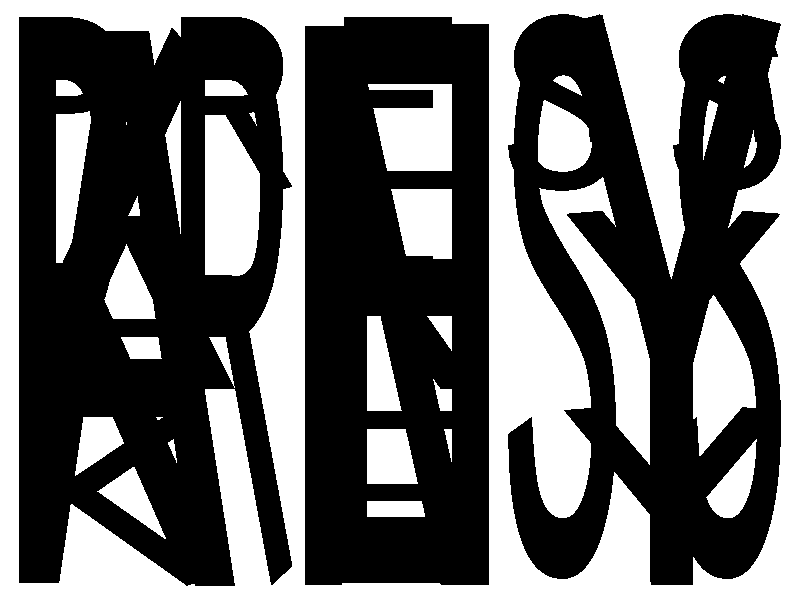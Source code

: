 /////////////////////////////////////////////////////////////////////////////
// Name:        press.pov
// Purpose:     POV-Ray scene used to generate clip for splash
// Author:      Wlodzimierz ABX Skiba
// Created:     24/11/2004
// Copyright:   (c) Wlodzimierz Skiba
// Licence:     wxWindows licence
/////////////////////////////////////////////////////////////////////////////
            
#version 3.6;

// Rendering options : +FT +W80 +H60 +AM1 +A0.05 +R5 +J0 +KFF500
// Produced TGA images converted to MPG with good old (1993) CMPEG tool
// Conversion : cmpeg.exe -v1 ipb.ctl frames.lst press.mpg

#include "colors.inc"
#include "rad_def.inc"

global_settings {
    assumed_gamma 1.0
    max_trace_level 100
}

background { colour White }

#declare Texts = array[ 3 ];

#declare Texts[0] = "PRESS";
#declare Texts[1] = "ANY";
#declare Texts[2] = "KEY";

camera{ orthographic look_at .5 location .5-z right 1.05*x up 1.05*y }

#declare Items = dimension_size( Texts , 1 );
 
#declare Objects = array[ Items + 1 ];

#declare f_line = function(x,xa,ya,xb,yb){((yb-ya)/(xb-xa))*(x-xa)+ya};

#declare Counter = 0;
#while ( Counter <= Items )
    #if ( Counter < Items )
        #declare Object = text{ ttf "crystal.ttf" Texts[ Counter ] 1 0 };
    #else
        #declare Object = Objects[ Items ];
    #end

    #declare M = max_extent( Object );
    #declare m = min_extent( Object );
    #declare S = M - m;
    #declare Objects[ Counter ] = object{ Object translate -m + z*Counter scale <1/S.x,1/S.y,1> };
    #declare Objects[ Items ] = 
        #if ( Counter = 0 | Counter = Items )
            object{
        #else
            union{
                object{ Objects[ Items ] translate y*1.1 }
        #end
                object{ Objects[ Counter ] }
            };

    #declare Pause=0.1;    
    #declare X0=(Counter+Pause)/(Items+2);
    #declare Y0=0;
    #declare X1=(Counter+1)/(Items+2);
    #declare Y1=1;
    #declare X2=(Counter+2-Pause)/(Items+2);
    #declare Y2=0;

    #declare C1=f_line(clock,0,0,3/4,1);
    #declare C2=(Items+1)/(Items+2);
    #declare C3=f_line(clock,1/4,0,1,1);
    #declare C=max(min(C1,C2),C3);
    
    #declare increase=f_line(C,X0,Y0,X1,Y1);    
    #declare decrease=f_line(C,X1,Y1,X2,Y2);    
    #declare change=min(increase,decrease);
    #declare level=min(max(change,0),1);

    object{
        Objects[ Counter ]
        pigment{ rgb level transmit 1-level }
    } 
    #declare Counter = Counter + 1;
#end 

